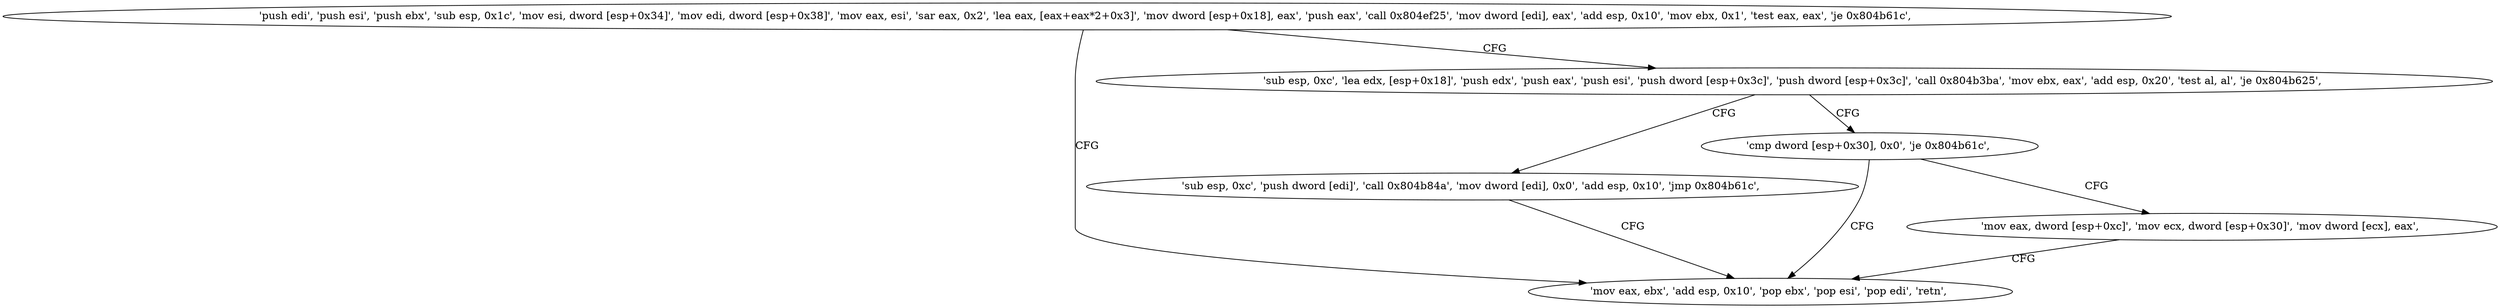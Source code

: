 digraph "func" {
"134526396" [label = "'push edi', 'push esi', 'push ebx', 'sub esp, 0x1c', 'mov esi, dword [esp+0x34]', 'mov edi, dword [esp+0x38]', 'mov eax, esi', 'sar eax, 0x2', 'lea eax, [eax+eax*2+0x3]', 'mov dword [esp+0x18], eax', 'push eax', 'call 0x804ef25', 'mov dword [edi], eax', 'add esp, 0x10', 'mov ebx, 0x1', 'test eax, eax', 'je 0x804b61c', " ]
"134526492" [label = "'mov eax, ebx', 'add esp, 0x10', 'pop ebx', 'pop esi', 'pop edi', 'retn', " ]
"134526443" [label = "'sub esp, 0xc', 'lea edx, [esp+0x18]', 'push edx', 'push eax', 'push esi', 'push dword [esp+0x3c]', 'push dword [esp+0x3c]', 'call 0x804b3ba', 'mov ebx, eax', 'add esp, 0x20', 'test al, al', 'je 0x804b625', " ]
"134526501" [label = "'sub esp, 0xc', 'push dword [edi]', 'call 0x804b84a', 'mov dword [edi], 0x0', 'add esp, 0x10', 'jmp 0x804b61c', " ]
"134526475" [label = "'cmp dword [esp+0x30], 0x0', 'je 0x804b61c', " ]
"134526482" [label = "'mov eax, dword [esp+0xc]', 'mov ecx, dword [esp+0x30]', 'mov dword [ecx], eax', " ]
"134526396" -> "134526492" [ label = "CFG" ]
"134526396" -> "134526443" [ label = "CFG" ]
"134526443" -> "134526501" [ label = "CFG" ]
"134526443" -> "134526475" [ label = "CFG" ]
"134526501" -> "134526492" [ label = "CFG" ]
"134526475" -> "134526492" [ label = "CFG" ]
"134526475" -> "134526482" [ label = "CFG" ]
"134526482" -> "134526492" [ label = "CFG" ]
}
